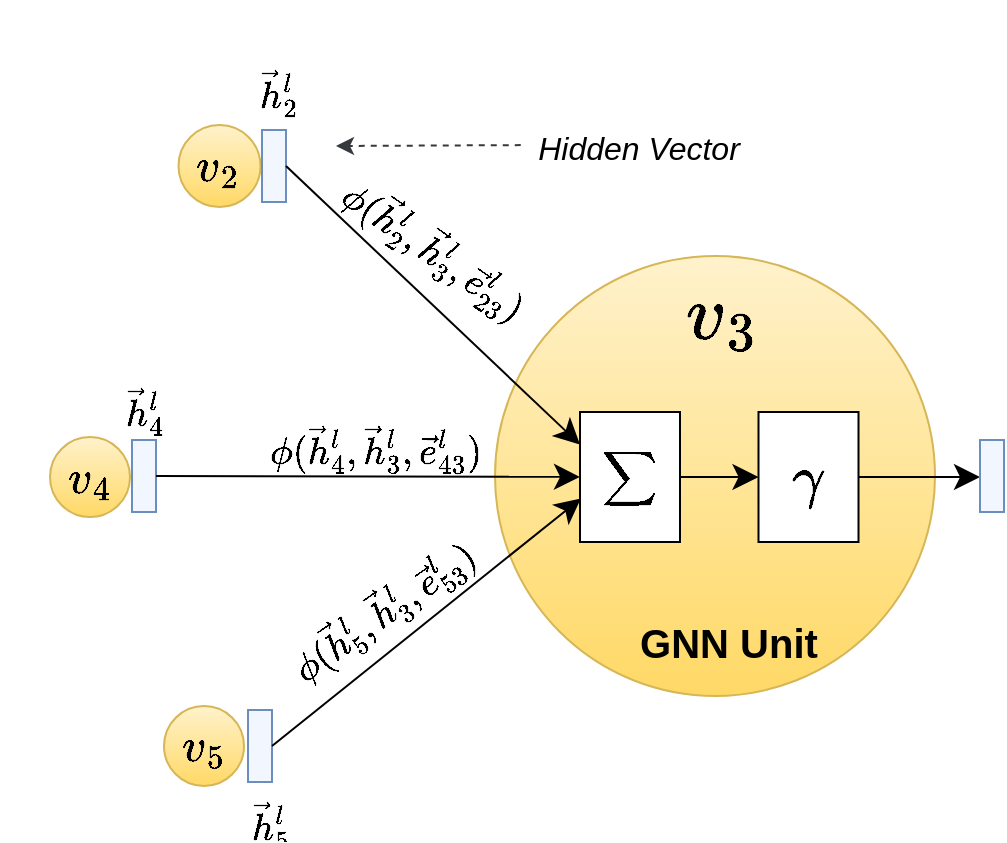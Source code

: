 <mxfile version="13.4.1" type="device"><diagram id="hkcIgJQhp-8vFRgoorla" name="Page-1"><mxGraphModel dx="1622" dy="798" grid="1" gridSize="10" guides="1" tooltips="1" connect="1" arrows="1" fold="1" page="1" pageScale="1" pageWidth="827" pageHeight="1169" math="0" shadow="0"><root><mxCell id="0"/><mxCell id="1" parent="0"/><mxCell id="HHwupuG4tQHTSMH3VQUS-1" style="edgeStyle=none;rounded=0;orthogonalLoop=1;jettySize=auto;html=1;exitX=1;exitY=0.5;exitDx=0;exitDy=0;entryX=0;entryY=0.5;entryDx=0;entryDy=0;" edge="1" parent="1" source="HHwupuG4tQHTSMH3VQUS-2"><mxGeometry relative="1" as="geometry"><mxPoint x="407.25" y="1010.0" as="targetPoint"/></mxGeometry></mxCell><mxCell id="HHwupuG4tQHTSMH3VQUS-2" value="" style="ellipse;whiteSpace=wrap;html=1;aspect=fixed;gradientColor=#ffd966;fillColor=#fff2cc;strokeColor=#d6b656;" vertex="1" parent="1"><mxGeometry x="349.5" y="930" width="220" height="220" as="geometry"/></mxCell><mxCell id="HHwupuG4tQHTSMH3VQUS-3" value="&lt;font style=&quot;font-size: 20px&quot;&gt;$$v_4$$&lt;/font&gt;" style="ellipse;whiteSpace=wrap;html=1;aspect=fixed;gradientColor=#ffd966;fillColor=#fff2cc;strokeColor=#d6b656;fontSize=20;fontStyle=1;" vertex="1" parent="1"><mxGeometry x="127" y="1020.5" width="40" height="40" as="geometry"/></mxCell><mxCell id="HHwupuG4tQHTSMH3VQUS-4" value="&lt;font style=&quot;font-size: 20px&quot;&gt;&lt;b&gt;$$v_5$$&lt;/b&gt;&lt;/font&gt;" style="ellipse;whiteSpace=wrap;html=1;aspect=fixed;gradientColor=#ffd966;fillColor=#fff2cc;strokeColor=#d6b656;" vertex="1" parent="1"><mxGeometry x="184" y="1155" width="40" height="40" as="geometry"/></mxCell><mxCell id="HHwupuG4tQHTSMH3VQUS-5" value="&lt;b&gt;&lt;font style=&quot;font-size: 20px&quot;&gt;GNN Unit&lt;/font&gt;&lt;/b&gt;" style="text;html=1;strokeColor=none;fillColor=none;align=center;verticalAlign=middle;whiteSpace=wrap;rounded=0;" vertex="1" parent="1"><mxGeometry x="416" y="1113" width="100.5" height="20" as="geometry"/></mxCell><mxCell id="HHwupuG4tQHTSMH3VQUS-6" value="&lt;font size=&quot;1&quot;&gt;&lt;b style=&quot;font-size: 33px&quot;&gt;$$v_3$$&lt;/b&gt;&lt;/font&gt;" style="text;html=1;strokeColor=none;fillColor=none;align=center;verticalAlign=middle;whiteSpace=wrap;rounded=0;" vertex="1" parent="1"><mxGeometry x="442" y="950" width="42.5" height="20" as="geometry"/></mxCell><mxCell id="HHwupuG4tQHTSMH3VQUS-7" value="$$\sum$$" style="rounded=0;whiteSpace=wrap;html=1;fontSize=16;" vertex="1" parent="1"><mxGeometry x="392" y="1008" width="50" height="65" as="geometry"/></mxCell><mxCell id="HHwupuG4tQHTSMH3VQUS-8" style="edgeStyle=none;rounded=1;orthogonalLoop=1;jettySize=auto;html=1;exitX=1;exitY=0.5;exitDx=0;exitDy=0;entryX=0;entryY=0.5;entryDx=0;entryDy=0;strokeColor=#000000;endSize=10;" edge="1" parent="1" source="HHwupuG4tQHTSMH3VQUS-9"><mxGeometry relative="1" as="geometry"><mxPoint x="592" y="1040.5" as="targetPoint"/></mxGeometry></mxCell><mxCell id="HHwupuG4tQHTSMH3VQUS-9" value="$$\gamma$$" style="rounded=0;whiteSpace=wrap;html=1;fontSize=25;" vertex="1" parent="1"><mxGeometry x="481.25" y="1008.0" width="50" height="65" as="geometry"/></mxCell><mxCell id="HHwupuG4tQHTSMH3VQUS-10" value="" style="edgeStyle=none;rounded=1;orthogonalLoop=1;jettySize=auto;html=1;strokeColor=#000000;endSize=10;" edge="1" parent="1" source="HHwupuG4tQHTSMH3VQUS-7" target="HHwupuG4tQHTSMH3VQUS-9"><mxGeometry relative="1" as="geometry"/></mxCell><mxCell id="HHwupuG4tQHTSMH3VQUS-11" value="Hidden Vector" style="text;html=1;align=center;verticalAlign=middle;resizable=0;points=[];autosize=1;fontSize=16;fontStyle=2" vertex="1" parent="1"><mxGeometry x="366" y="864.5" width="110" height="23" as="geometry"/></mxCell><mxCell id="HHwupuG4tQHTSMH3VQUS-12" value="" style="endArrow=classic;html=1;strokeColor=#36393d;fillColor=#ffcccc;fontSize=16;exitX=-0.033;exitY=0.437;exitDx=0;exitDy=0;exitPerimeter=0;dashed=1;" edge="1" parent="1" source="HHwupuG4tQHTSMH3VQUS-11"><mxGeometry width="50" height="50" relative="1" as="geometry"><mxPoint x="206" y="1053" as="sourcePoint"/><mxPoint x="270" y="875" as="targetPoint"/></mxGeometry></mxCell><mxCell id="HHwupuG4tQHTSMH3VQUS-13" value="" style="group" vertex="1" connectable="0" parent="1"><mxGeometry x="186.25" y="864.5" width="58.75" height="41" as="geometry"/></mxCell><mxCell id="HHwupuG4tQHTSMH3VQUS-14" value="&lt;font style=&quot;font-size: 20px;&quot;&gt;$$v_2$$&lt;/font&gt;" style="ellipse;whiteSpace=wrap;html=1;aspect=fixed;gradientColor=#ffd966;fillColor=#fff2cc;strokeColor=#d6b656;fontSize=20;fontStyle=1" vertex="1" parent="HHwupuG4tQHTSMH3VQUS-13"><mxGeometry x="5" width="41" height="41" as="geometry"/></mxCell><mxCell id="HHwupuG4tQHTSMH3VQUS-15" value="" style="rounded=0;whiteSpace=wrap;html=1;gradientColor=none;fillColor=#F2F7FF;strokeColor=#6c8ebf;fontSize=16;rotation=-90;" vertex="1" parent="HHwupuG4tQHTSMH3VQUS-13"><mxGeometry x="34.75" y="14.5" width="36" height="12" as="geometry"/></mxCell><mxCell id="HHwupuG4tQHTSMH3VQUS-16" style="edgeStyle=none;rounded=1;orthogonalLoop=1;jettySize=auto;html=1;entryX=0;entryY=0.25;entryDx=0;entryDy=0;strokeColor=#000000;endSize=10;exitX=0.5;exitY=1;exitDx=0;exitDy=0;" edge="1" parent="1" source="HHwupuG4tQHTSMH3VQUS-15" target="HHwupuG4tQHTSMH3VQUS-7"><mxGeometry relative="1" as="geometry"><mxPoint x="262" y="923" as="sourcePoint"/></mxGeometry></mxCell><mxCell id="HHwupuG4tQHTSMH3VQUS-17" value="&lt;font size=&quot;1&quot;&gt;&lt;b style=&quot;font-size: 16px&quot;&gt;$$\phi(\vec{h}_2^{l}, \vec{h}_3^{l}, \vec{e}_{23}^{l})$$&lt;/b&gt;&lt;/font&gt;" style="edgeLabel;html=1;align=center;verticalAlign=middle;resizable=0;points=[];labelBackgroundColor=none;rotation=35;labelBorderColor=none;" vertex="1" connectable="0" parent="HHwupuG4tQHTSMH3VQUS-16"><mxGeometry x="-0.172" y="-1" relative="1" as="geometry"><mxPoint x="14.97" y="-17.57" as="offset"/></mxGeometry></mxCell><mxCell id="HHwupuG4tQHTSMH3VQUS-18" value="" style="rounded=0;whiteSpace=wrap;html=1;gradientColor=none;fillColor=#F2F7FF;strokeColor=#6c8ebf;fontSize=16;rotation=-90;" vertex="1" parent="1"><mxGeometry x="156" y="1034" width="36" height="12" as="geometry"/></mxCell><mxCell id="HHwupuG4tQHTSMH3VQUS-19" style="edgeStyle=none;rounded=1;orthogonalLoop=1;jettySize=auto;html=1;strokeColor=#000000;endSize=10;exitX=0.5;exitY=1;exitDx=0;exitDy=0;" edge="1" parent="1" source="HHwupuG4tQHTSMH3VQUS-18" target="HHwupuG4tQHTSMH3VQUS-7"><mxGeometry relative="1" as="geometry"/></mxCell><mxCell id="HHwupuG4tQHTSMH3VQUS-20" value="&lt;font style=&quot;font-size: 16px&quot;&gt;$$\phi(\vec{h}_4^{l}, \vec{h}_3^{l}, \vec{e}_{43}^{l})$$&lt;/font&gt;" style="edgeLabel;html=1;align=center;verticalAlign=middle;resizable=0;points=[];labelBackgroundColor=none;rotation=0;" vertex="1" connectable="0" parent="HHwupuG4tQHTSMH3VQUS-19"><mxGeometry x="-0.198" y="1" relative="1" as="geometry"><mxPoint x="25" y="-13.68" as="offset"/></mxGeometry></mxCell><mxCell id="HHwupuG4tQHTSMH3VQUS-21" value="" style="rounded=0;whiteSpace=wrap;html=1;gradientColor=none;fillColor=#F2F7FF;strokeColor=#6c8ebf;fontSize=16;rotation=-90;" vertex="1" parent="1"><mxGeometry x="214" y="1169" width="36" height="12" as="geometry"/></mxCell><mxCell id="HHwupuG4tQHTSMH3VQUS-22" style="edgeStyle=none;rounded=1;orthogonalLoop=1;jettySize=auto;html=1;entryX=0.009;entryY=0.665;entryDx=0;entryDy=0;entryPerimeter=0;strokeColor=#000000;endSize=10;exitX=0.5;exitY=1;exitDx=0;exitDy=0;" edge="1" parent="1" source="HHwupuG4tQHTSMH3VQUS-21" target="HHwupuG4tQHTSMH3VQUS-7"><mxGeometry relative="1" as="geometry"><mxPoint x="243" y="1145" as="sourcePoint"/></mxGeometry></mxCell><mxCell id="HHwupuG4tQHTSMH3VQUS-23" value="&lt;font style=&quot;font-size: 16px&quot;&gt;$$\phi(\vec{h}_5^{l}, \vec{h}_3^{l}, \vec{e}_{53}^{l})$$&lt;/font&gt;" style="edgeLabel;html=1;align=center;verticalAlign=middle;resizable=0;points=[];labelBackgroundColor=none;rotation=-35;" vertex="1" connectable="0" parent="HHwupuG4tQHTSMH3VQUS-22"><mxGeometry x="-0.175" y="-1" relative="1" as="geometry"><mxPoint x="-9.61" y="-18.5" as="offset"/></mxGeometry></mxCell><mxCell id="HHwupuG4tQHTSMH3VQUS-24" value="" style="rounded=0;whiteSpace=wrap;html=1;gradientColor=none;fillColor=#F2F7FF;strokeColor=#6c8ebf;fontSize=16;rotation=-90;" vertex="1" parent="1"><mxGeometry x="580" y="1034" width="36" height="12" as="geometry"/></mxCell><mxCell id="HHwupuG4tQHTSMH3VQUS-25" value="&lt;b style=&quot;font-size: 16px&quot;&gt;$$\vec{h}_2^{l}$$&lt;/b&gt;" style="text;html=1;align=center;verticalAlign=middle;resizable=0;points=[];autosize=1;" vertex="1" parent="1"><mxGeometry x="169" y="837" width="143" height="19" as="geometry"/></mxCell><mxCell id="HHwupuG4tQHTSMH3VQUS-26" value="&lt;b style=&quot;font-size: 16px&quot;&gt;$$\vec{h}_4^{l}$$&lt;/b&gt;" style="text;html=1;align=center;verticalAlign=middle;resizable=0;points=[];autosize=1;" vertex="1" parent="1"><mxGeometry x="102" y="996" width="143" height="19" as="geometry"/></mxCell><mxCell id="HHwupuG4tQHTSMH3VQUS-27" value="&lt;b style=&quot;font-size: 16px&quot;&gt;$$\vec{h}_5^{l}$$&lt;/b&gt;" style="text;html=1;align=center;verticalAlign=middle;resizable=0;points=[];autosize=1;" vertex="1" parent="1"><mxGeometry x="165" y="1203" width="143" height="19" as="geometry"/></mxCell></root></mxGraphModel></diagram></mxfile>